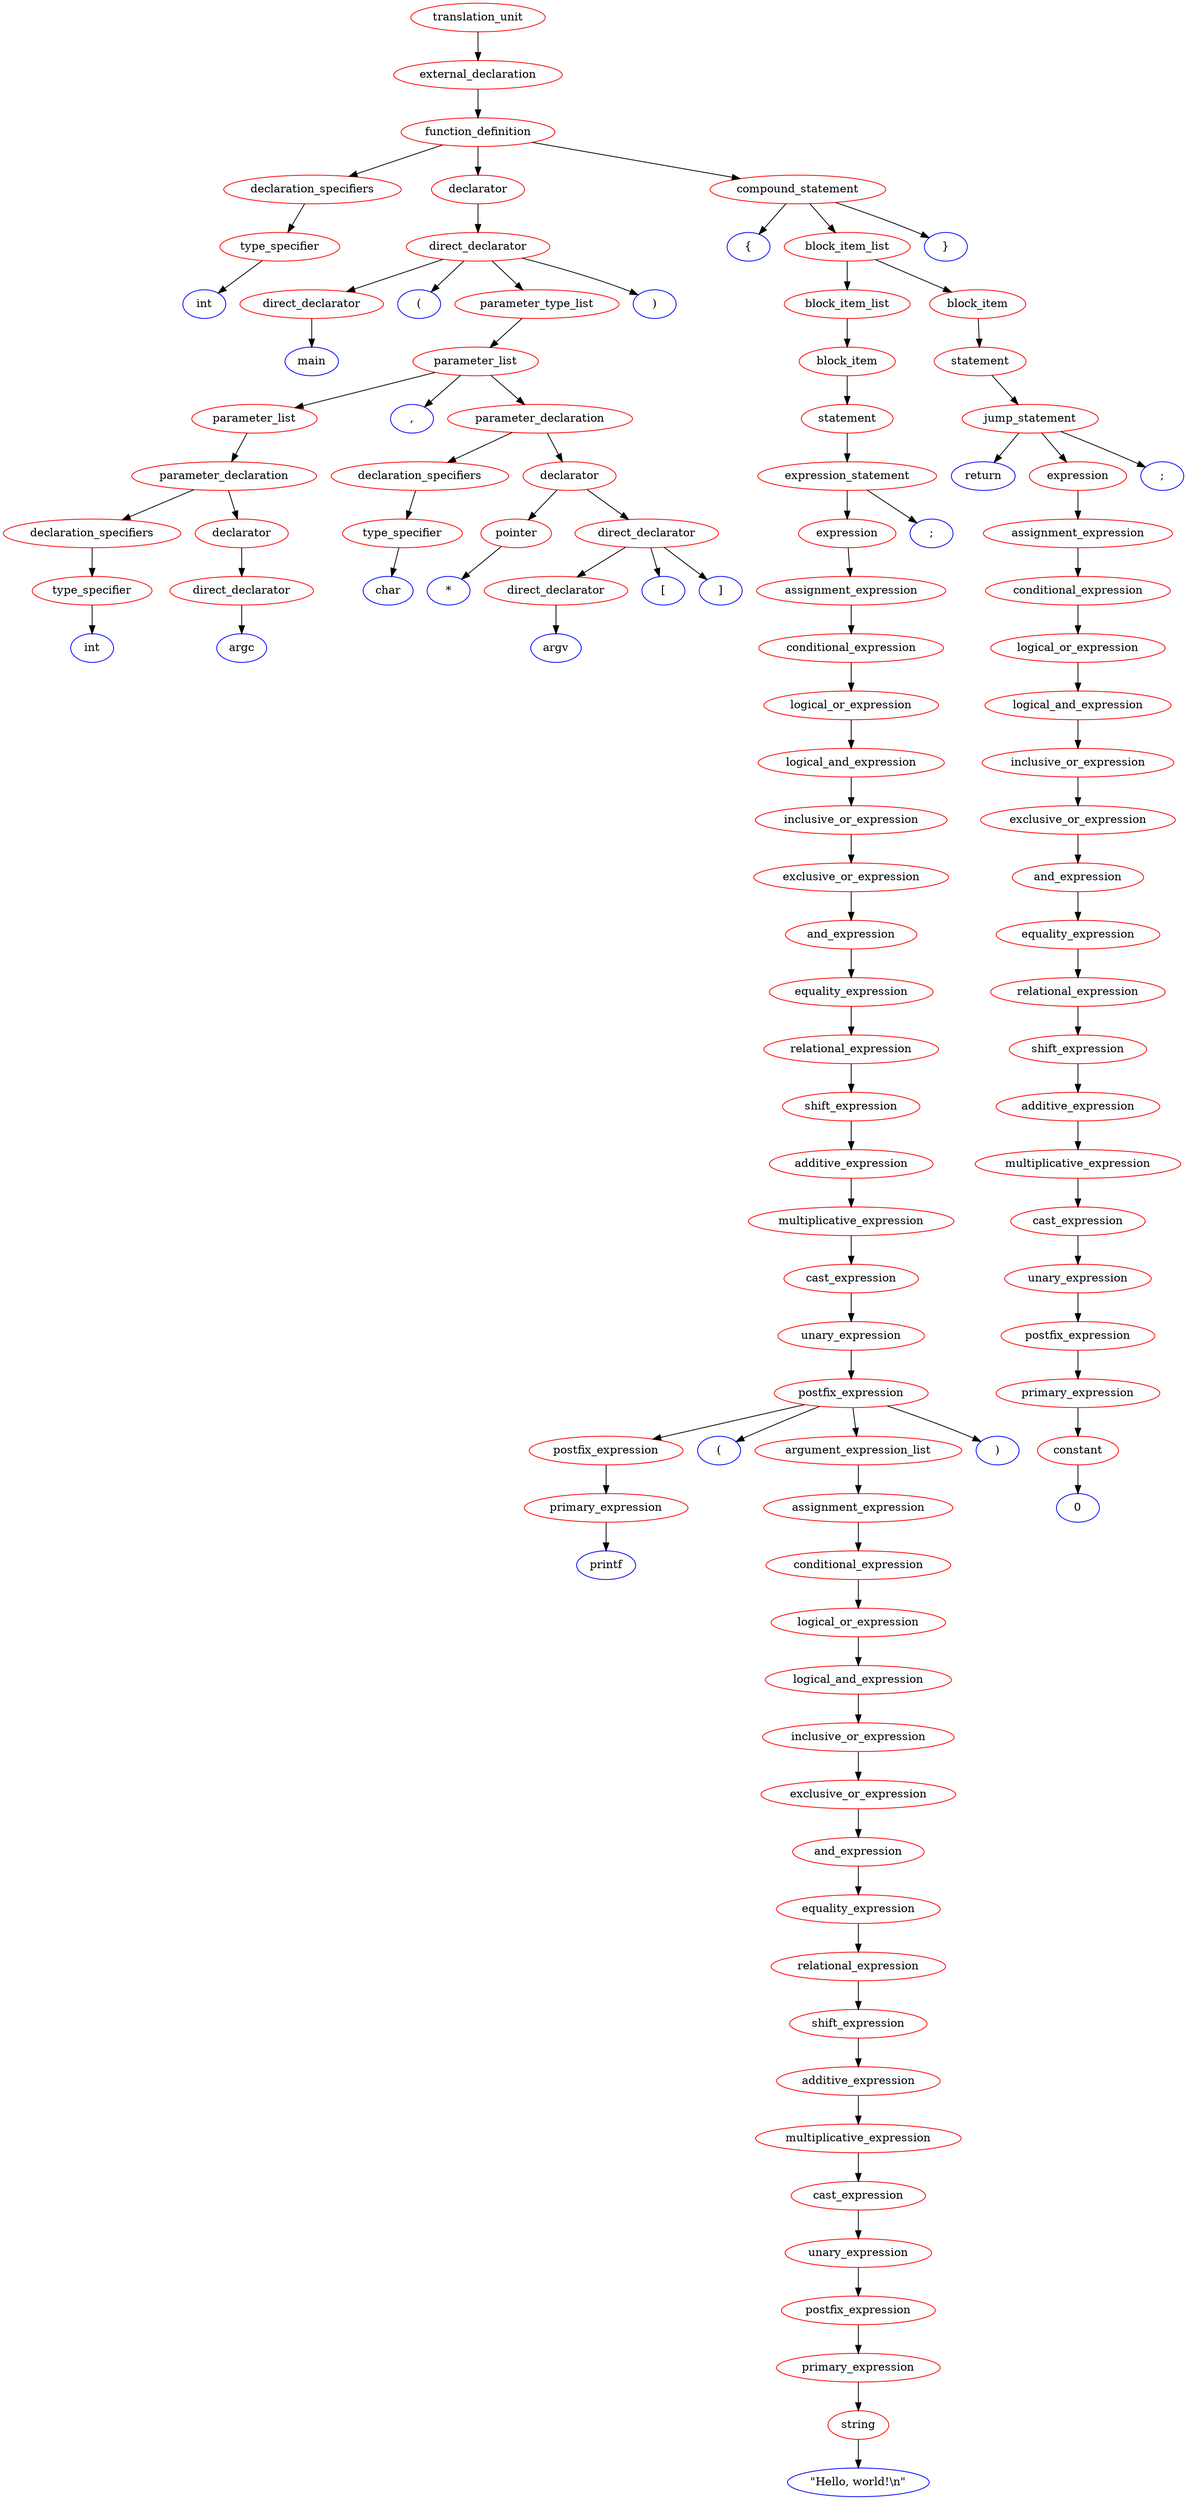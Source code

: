 digraph program {
	node_000000000018F600 [ label = "translation_unit" color = red ] 
	node_000000000018F600 -> node_00000000007532D0
	node_00000000007532D0 [ label = "external_declaration" color = red ] 
	node_00000000007532D0 -> node_0000000000753210
	node_0000000000753210 [ label = "function_definition" color = red ] 
	node_0000000000753210 -> node_000000000074B310
	node_0000000000753210 -> node_000000000074C990
	node_0000000000753210 -> node_0000000000753150
	node_000000000074B310 [ label = "declaration_specifiers" color = red ] 
	node_000000000074B310 -> node_000000000074B250
	node_000000000074C990 [ label = "declarator" color = red ] 
	node_000000000074C990 -> node_000000000074C8D0
	node_0000000000753150 [ label = "compound_statement" color = red ] 
	node_0000000000753150 -> node_000000000074CA50
	node_0000000000753150 -> node_0000000000752FD0
	node_0000000000753150 -> node_0000000000753090
	node_000000000074B250 [ label = "type_specifier" color = red ] 
	node_000000000074B250 -> node_0000000000748060
	node_000000000074C8D0 [ label = "direct_declarator" color = red ] 
	node_000000000074C8D0 -> node_000000000074B490
	node_000000000074C8D0 -> node_000000000074B550
	node_000000000074C8D0 -> node_000000000074C750
	node_000000000074C8D0 -> node_000000000074C810
	node_000000000074CA50 [ label = "{" color = blue ] 
	node_0000000000752FD0 [ label = "block_item_list" color = red ] 
	node_0000000000752FD0 -> node_0000000000751C90
	node_0000000000752FD0 -> node_0000000000752F10
	node_0000000000753090 [ label = "}" color = blue ] 
	node_0000000000748060 [ label = "int" color = blue ] 
	node_000000000074B490 [ label = "direct_declarator" color = red ] 
	node_000000000074B490 -> node_000000000074B3D0
	node_000000000074B550 [ label = "(" color = blue ] 
	node_000000000074C750 [ label = "parameter_type_list" color = red ] 
	node_000000000074C750 -> node_000000000074C690
	node_000000000074C810 [ label = ")" color = blue ] 
	node_0000000000751C90 [ label = "block_item_list" color = red ] 
	node_0000000000751C90 -> node_0000000000751BD0
	node_0000000000752F10 [ label = "block_item" color = red ] 
	node_0000000000752F10 -> node_0000000000752E50
	node_000000000074B3D0 [ label = "main" color = blue ] 
	node_000000000074C690 [ label = "parameter_list" color = red ] 
	node_000000000074C690 -> node_000000000074BB50
	node_000000000074C690 -> node_000000000074BC10
	node_000000000074C690 -> node_000000000074C5D0
	node_0000000000751BD0 [ label = "block_item" color = red ] 
	node_0000000000751BD0 -> node_0000000000751B10
	node_0000000000752E50 [ label = "statement" color = red ] 
	node_0000000000752E50 -> node_0000000000752D90
	node_000000000074BB50 [ label = "parameter_list" color = red ] 
	node_000000000074BB50 -> node_000000000074BA90
	node_000000000074BC10 [ label = "," color = blue ] 
	node_000000000074C5D0 [ label = "parameter_declaration" color = red ] 
	node_000000000074C5D0 -> node_000000000074BE50
	node_000000000074C5D0 -> node_000000000074C510
	node_0000000000751B10 [ label = "statement" color = red ] 
	node_0000000000751B10 -> node_0000000000751A50
	node_0000000000752D90 [ label = "jump_statement" color = red ] 
	node_0000000000752D90 -> node_0000000000751D50
	node_0000000000752D90 -> node_0000000000752C10
	node_0000000000752D90 -> node_0000000000752CD0
	node_000000000074BA90 [ label = "parameter_declaration" color = red ] 
	node_000000000074BA90 -> node_000000000074B790
	node_000000000074BA90 -> node_000000000074B9D0
	node_000000000074BE50 [ label = "declaration_specifiers" color = red ] 
	node_000000000074BE50 -> node_000000000074BD90
	node_000000000074C510 [ label = "declarator" color = red ] 
	node_000000000074C510 -> node_000000000074BFD0
	node_000000000074C510 -> node_000000000074C450
	node_0000000000751A50 [ label = "expression_statement" color = red ] 
	node_0000000000751A50 -> node_00000000007518D0
	node_0000000000751A50 -> node_0000000000751990
	node_0000000000751D50 [ label = "return" color = blue ] 
	node_0000000000752C10 [ label = "expression" color = red ] 
	node_0000000000752C10 -> node_0000000000752B50
	node_0000000000752CD0 [ label = ";" color = blue ] 
	node_000000000074B790 [ label = "declaration_specifiers" color = red ] 
	node_000000000074B790 -> node_000000000074B6D0
	node_000000000074B9D0 [ label = "declarator" color = red ] 
	node_000000000074B9D0 -> node_000000000074B910
	node_000000000074BD90 [ label = "type_specifier" color = red ] 
	node_000000000074BD90 -> node_000000000074BCD0
	node_000000000074BFD0 [ label = "pointer" color = red ] 
	node_000000000074BFD0 -> node_000000000074BF10
	node_000000000074C450 [ label = "direct_declarator" color = red ] 
	node_000000000074C450 -> node_000000000074C210
	node_000000000074C450 -> node_000000000074C2D0
	node_000000000074C450 -> node_000000000074C390
	node_00000000007518D0 [ label = "expression" color = red ] 
	node_00000000007518D0 -> node_0000000000751810
	node_0000000000751990 [ label = ";" color = blue ] 
	node_0000000000752B50 [ label = "assignment_expression" color = red ] 
	node_0000000000752B50 -> node_0000000000752A90
	node_000000000074B6D0 [ label = "type_specifier" color = red ] 
	node_000000000074B6D0 -> node_000000000074B610
	node_000000000074B910 [ label = "direct_declarator" color = red ] 
	node_000000000074B910 -> node_000000000074B850
	node_000000000074BCD0 [ label = "char" color = blue ] 
	node_000000000074BF10 [ label = "*" color = blue ] 
	node_000000000074C210 [ label = "direct_declarator" color = red ] 
	node_000000000074C210 -> node_000000000074C150
	node_000000000074C2D0 [ label = "[" color = blue ] 
	node_000000000074C390 [ label = "]" color = blue ] 
	node_0000000000751810 [ label = "assignment_expression" color = red ] 
	node_0000000000751810 -> node_0000000000751750
	node_0000000000752A90 [ label = "conditional_expression" color = red ] 
	node_0000000000752A90 -> node_00000000007529D0
	node_000000000074B610 [ label = "int" color = blue ] 
	node_000000000074B850 [ label = "argc" color = blue ] 
	node_000000000074C150 [ label = "argv" color = blue ] 
	node_0000000000751750 [ label = "conditional_expression" color = red ] 
	node_0000000000751750 -> node_0000000000751690
	node_00000000007529D0 [ label = "logical_or_expression" color = red ] 
	node_00000000007529D0 -> node_0000000000752910
	node_0000000000751690 [ label = "logical_or_expression" color = red ] 
	node_0000000000751690 -> node_00000000007515D0
	node_0000000000752910 [ label = "logical_and_expression" color = red ] 
	node_0000000000752910 -> node_0000000000752850
	node_00000000007515D0 [ label = "logical_and_expression" color = red ] 
	node_00000000007515D0 -> node_0000000000751510
	node_0000000000752850 [ label = "inclusive_or_expression" color = red ] 
	node_0000000000752850 -> node_0000000000752790
	node_0000000000751510 [ label = "inclusive_or_expression" color = red ] 
	node_0000000000751510 -> node_0000000000751450
	node_0000000000752790 [ label = "exclusive_or_expression" color = red ] 
	node_0000000000752790 -> node_00000000007526D0
	node_0000000000751450 [ label = "exclusive_or_expression" color = red ] 
	node_0000000000751450 -> node_0000000000751390
	node_00000000007526D0 [ label = "and_expression" color = red ] 
	node_00000000007526D0 -> node_0000000000752610
	node_0000000000751390 [ label = "and_expression" color = red ] 
	node_0000000000751390 -> node_00000000007512D0
	node_0000000000752610 [ label = "equality_expression" color = red ] 
	node_0000000000752610 -> node_0000000000752550
	node_00000000007512D0 [ label = "equality_expression" color = red ] 
	node_00000000007512D0 -> node_0000000000751210
	node_0000000000752550 [ label = "relational_expression" color = red ] 
	node_0000000000752550 -> node_0000000000752490
	node_0000000000751210 [ label = "relational_expression" color = red ] 
	node_0000000000751210 -> node_0000000000751150
	node_0000000000752490 [ label = "shift_expression" color = red ] 
	node_0000000000752490 -> node_00000000007523D0
	node_0000000000751150 [ label = "shift_expression" color = red ] 
	node_0000000000751150 -> node_0000000000751090
	node_00000000007523D0 [ label = "additive_expression" color = red ] 
	node_00000000007523D0 -> node_0000000000752310
	node_0000000000751090 [ label = "additive_expression" color = red ] 
	node_0000000000751090 -> node_0000000000750FD0
	node_0000000000752310 [ label = "multiplicative_expression" color = red ] 
	node_0000000000752310 -> node_0000000000752250
	node_0000000000750FD0 [ label = "multiplicative_expression" color = red ] 
	node_0000000000750FD0 -> node_0000000000750F10
	node_0000000000752250 [ label = "cast_expression" color = red ] 
	node_0000000000752250 -> node_0000000000752110
	node_0000000000750F10 [ label = "cast_expression" color = red ] 
	node_0000000000750F10 -> node_0000000000750E50
	node_0000000000752110 [ label = "unary_expression" color = red ] 
	node_0000000000752110 -> node_0000000000752050
	node_0000000000750E50 [ label = "unary_expression" color = red ] 
	node_0000000000750E50 -> node_0000000000750D90
	node_0000000000752050 [ label = "postfix_expression" color = red ] 
	node_0000000000752050 -> node_0000000000751F90
	node_0000000000750D90 [ label = "postfix_expression" color = red ] 
	node_0000000000750D90 -> node_000000000074CC90
	node_0000000000750D90 -> node_000000000074CD50
	node_0000000000750D90 -> node_0000000000750C10
	node_0000000000750D90 -> node_0000000000750CD0
	node_0000000000751F90 [ label = "primary_expression" color = red ] 
	node_0000000000751F90 -> node_0000000000751ED0
	node_000000000074CC90 [ label = "postfix_expression" color = red ] 
	node_000000000074CC90 -> node_000000000074CBD0
	node_000000000074CD50 [ label = "(" color = blue ] 
	node_0000000000750C10 [ label = "argument_expression_list" color = red ] 
	node_0000000000750C10 -> node_0000000000750B50
	node_0000000000750CD0 [ label = ")" color = blue ] 
	node_0000000000751ED0 [ label = "constant" color = red ] 
	node_0000000000751ED0 -> node_0000000000751E10
	node_000000000074CBD0 [ label = "primary_expression" color = red ] 
	node_000000000074CBD0 -> node_000000000074CB10
	node_0000000000750B50 [ label = "assignment_expression" color = red ] 
	node_0000000000750B50 -> node_0000000000750A90
	node_0000000000751E10 [ label = "0" color = blue ] 
	node_000000000074CB10 [ label = "printf" color = blue ] 
	node_0000000000750A90 [ label = "conditional_expression" color = red ] 
	node_0000000000750A90 -> node_00000000007509D0
	node_00000000007509D0 [ label = "logical_or_expression" color = red ] 
	node_00000000007509D0 -> node_0000000000750910
	node_0000000000750910 [ label = "logical_and_expression" color = red ] 
	node_0000000000750910 -> node_0000000000750850
	node_0000000000750850 [ label = "inclusive_or_expression" color = red ] 
	node_0000000000750850 -> node_0000000000750790
	node_0000000000750790 [ label = "exclusive_or_expression" color = red ] 
	node_0000000000750790 -> node_00000000007506D0
	node_00000000007506D0 [ label = "and_expression" color = red ] 
	node_00000000007506D0 -> node_0000000000750610
	node_0000000000750610 [ label = "equality_expression" color = red ] 
	node_0000000000750610 -> node_0000000000750550
	node_0000000000750550 [ label = "relational_expression" color = red ] 
	node_0000000000750550 -> node_0000000000750490
	node_0000000000750490 [ label = "shift_expression" color = red ] 
	node_0000000000750490 -> node_00000000007503D0
	node_00000000007503D0 [ label = "additive_expression" color = red ] 
	node_00000000007503D0 -> node_0000000000750310
	node_0000000000750310 [ label = "multiplicative_expression" color = red ] 
	node_0000000000750310 -> node_0000000000750250
	node_0000000000750250 [ label = "cast_expression" color = red ] 
	node_0000000000750250 -> node_000000000074D110
	node_000000000074D110 [ label = "unary_expression" color = red ] 
	node_000000000074D110 -> node_000000000074D050
	node_000000000074D050 [ label = "postfix_expression" color = red ] 
	node_000000000074D050 -> node_000000000074CF90
	node_000000000074CF90 [ label = "primary_expression" color = red ] 
	node_000000000074CF90 -> node_000000000074CED0
	node_000000000074CED0 [ label = "string" color = red ] 
	node_000000000074CED0 -> node_000000000074CE10
	node_000000000074CE10 [ label = "\"Hello, world!\\n\"" color = blue ] 
}